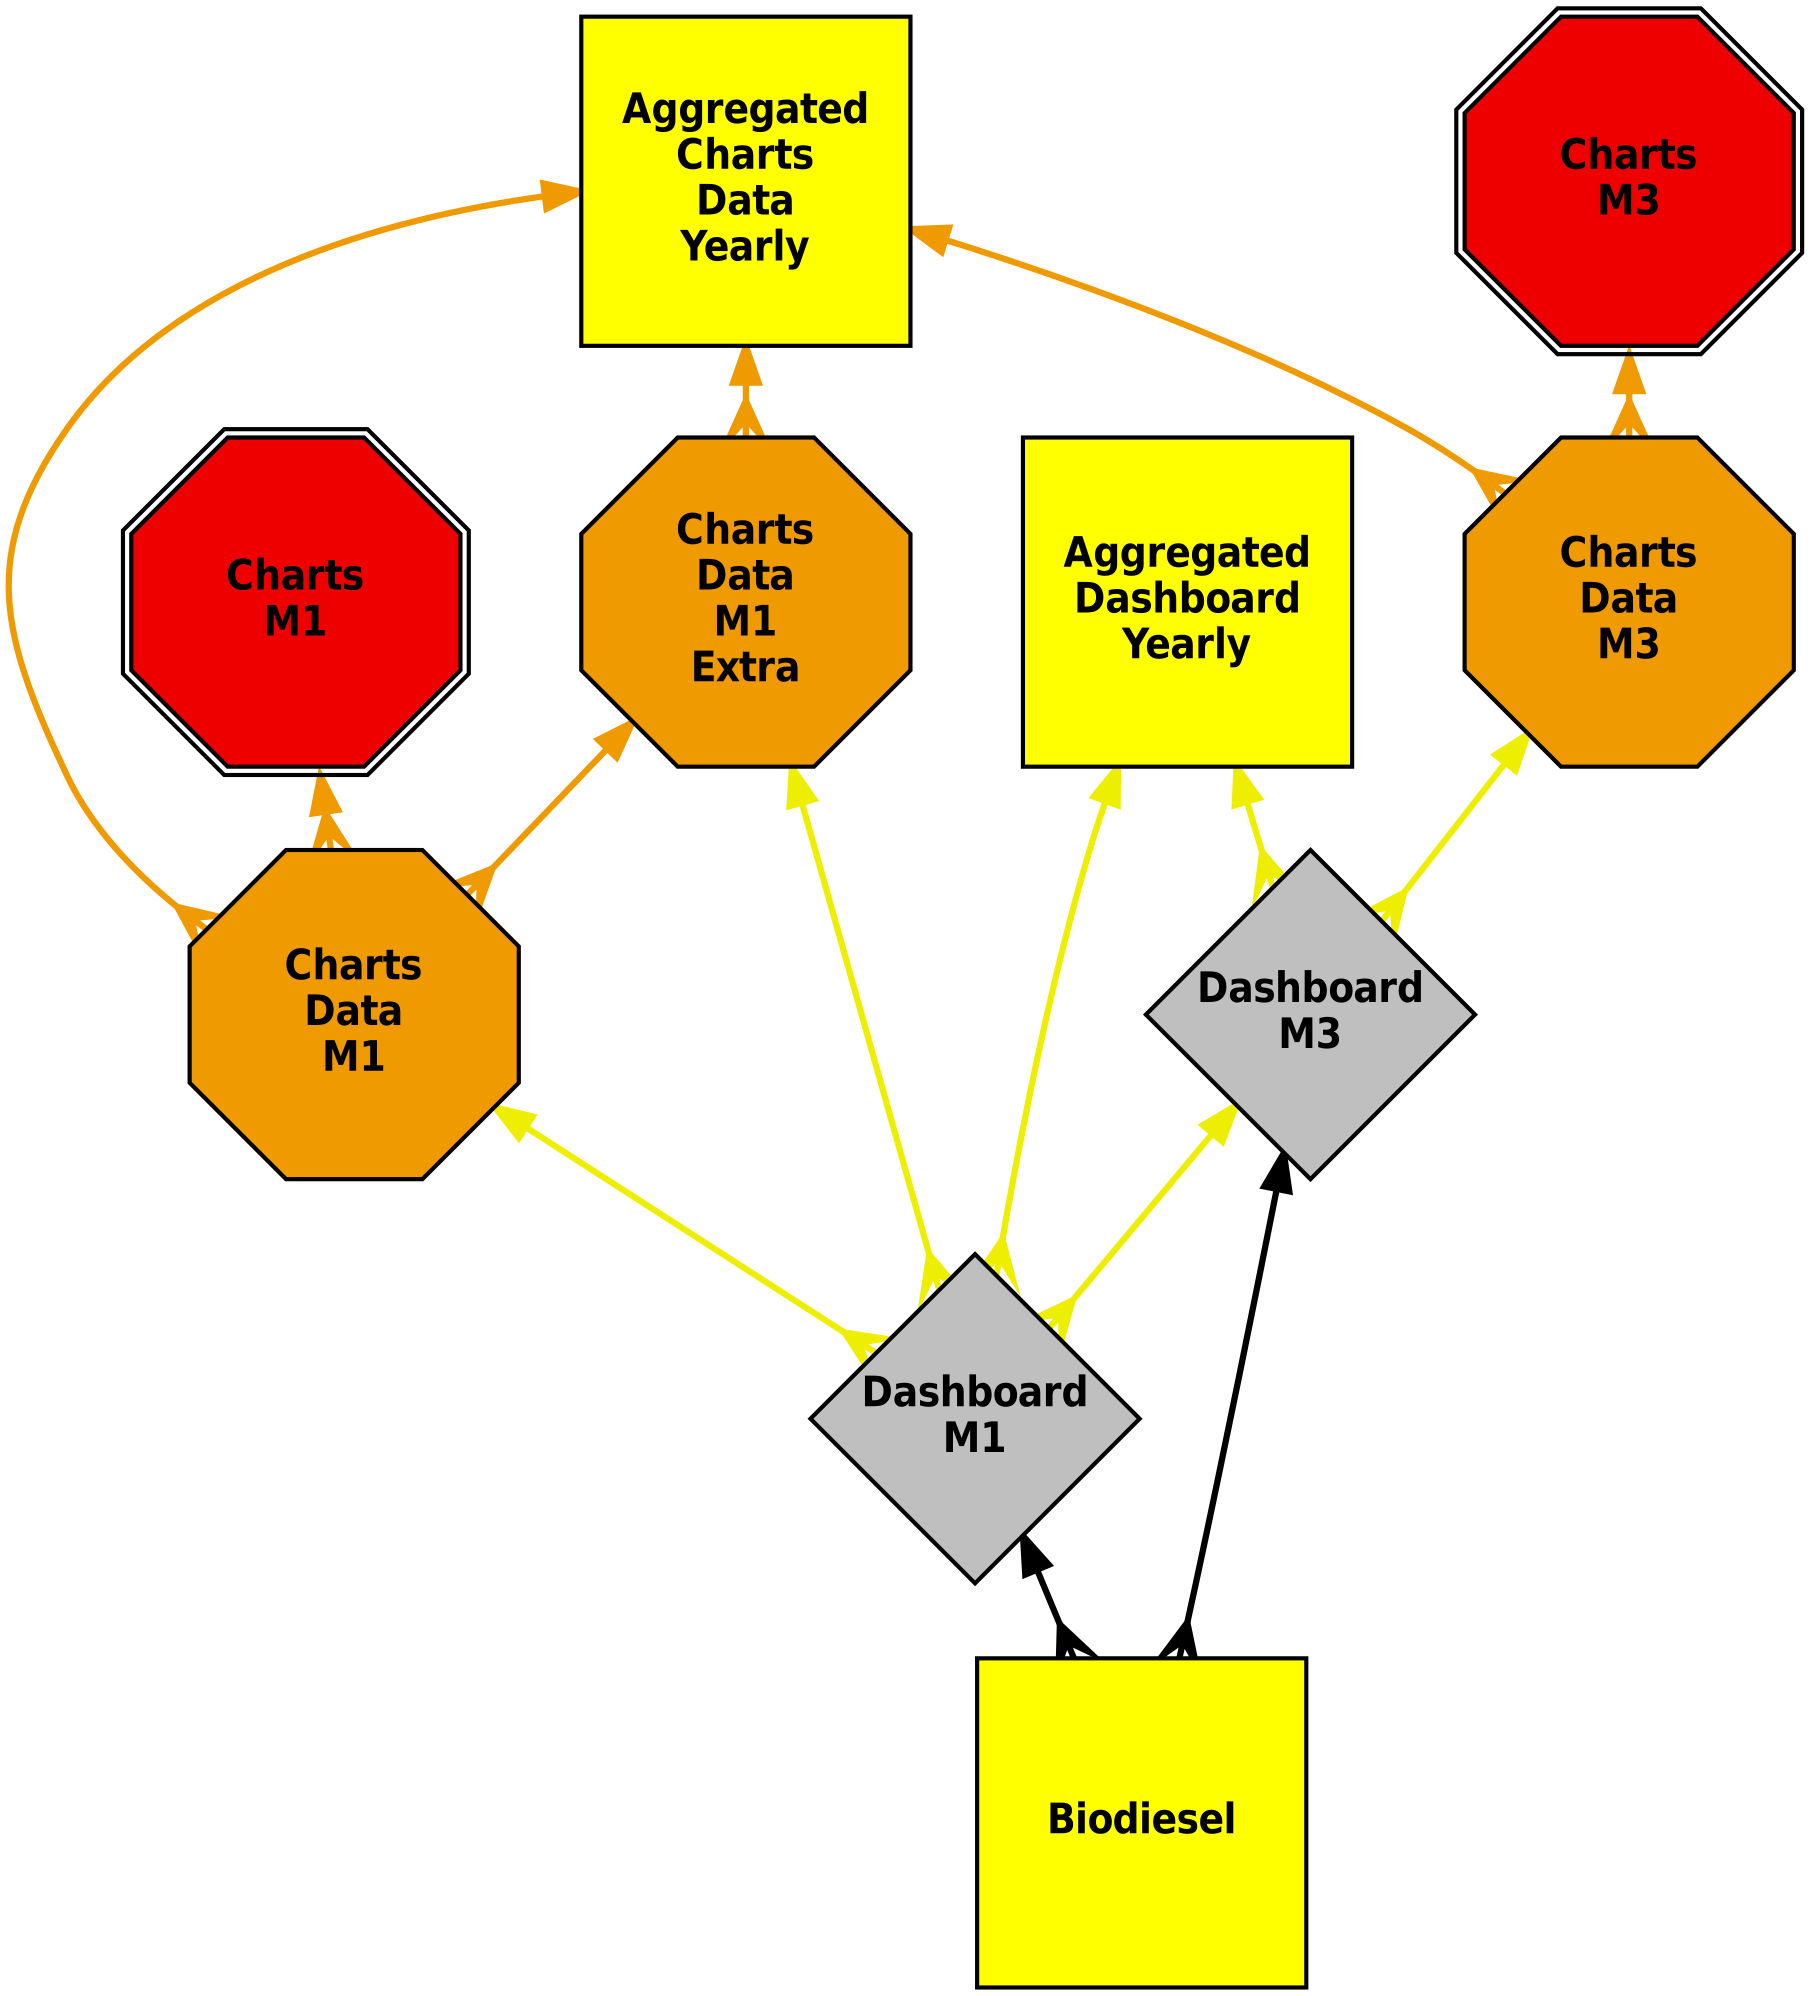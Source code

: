 digraph dependencies {
layers="one:two:three";
outputorder="edgesfirst";
nodesep=0.75;
Biodiesel [layer="two"] [style="filled"] [height="2.2"] [shape="box"] [fontsize="20"] [fillcolor="yellow"] [fontname="Helvetica-Narrow-Bold"] [fixedsize="true"] [label="Biodiesel"] [width="2.2"] [penwidth="2"];
Dashboard_M1 -> Biodiesel [layer="one"] [arrowhead="crow"] [color="black"] [arrowsize="1.75"] [dir="both"] [penwidth="3"];
Dashboard_M3 -> Biodiesel [layer="one"] [arrowhead="crow"] [color="black"] [arrowsize="1.75"] [dir="both"] [penwidth="3"];
Dashboard_M1 [layer="two"] [style="filled"] [height="2.2"] [shape="diamond"] [fontsize="20"] [fillcolor="grey75"] [fontname="Helvetica-Narrow-Bold"] [fixedsize="true"] [label="Dashboard\nM1"] [width="2.2"] [penwidth="2"];
Aggregated_Dashboard_Yearly -> Dashboard_M1 [layer="one"] [arrowhead="crow"] [color="yellow2"] [arrowsize="1.75"] [dir="both"] [penwidth="3"];
Charts_Data_M1 -> Dashboard_M1 [layer="one"] [arrowhead="crow"] [color="yellow2"] [arrowsize="1.75"] [dir="both"] [penwidth="3"];
Charts_Data_M1_Extra -> Dashboard_M1 [layer="one"] [arrowhead="crow"] [color="yellow2"] [arrowsize="1.75"] [dir="both"] [penwidth="3"];
Dashboard_M3 -> Dashboard_M1 [layer="one"] [arrowhead="crow"] [color="yellow2"] [arrowsize="1.75"] [dir="both"] [penwidth="3"];
Dashboard_M3 [layer="two"] [style="filled"] [height="2.2"] [shape="diamond"] [fontsize="20"] [fillcolor="grey75"] [fontname="Helvetica-Narrow-Bold"] [fixedsize="true"] [label="Dashboard\nM3"] [width="2.2"] [penwidth="2"];
Aggregated_Dashboard_Yearly -> Dashboard_M3 [layer="one"] [arrowhead="crow"] [color="yellow2"] [arrowsize="1.75"] [dir="both"] [penwidth="3"];
Charts_Data_M3 -> Dashboard_M3 [layer="one"] [arrowhead="crow"] [color="yellow2"] [arrowsize="1.75"] [dir="both"] [penwidth="3"];
Aggregated_Dashboard_Yearly [layer="two"] [style="filled"] [height="2.2"] [shape="box"] [fontsize="20"] [fillcolor="yellow"] [fontname="Helvetica-Narrow-Bold"] [fixedsize="true"] [label="Aggregated\nDashboard\nYearly"] [width="2.2"] [penwidth="2"];
Charts_Data_M1 [layer="two"] [style="filled"] [height="2.2"] [shape="octagon"] [fontsize="20"] [fillcolor="orange2"] [fontname="Helvetica-Narrow-Bold"] [fixedsize="true"] [label="Charts\nData\nM1"] [width="2.2"] [penwidth="2"];
Aggregated_Charts_Data_Yearly -> Charts_Data_M1 [layer="one"] [arrowhead="crow"] [color="orange2"] [arrowsize="1.75"] [dir="both"] [penwidth="3"];
Charts_Data_M1_Extra -> Charts_Data_M1 [layer="one"] [arrowhead="crow"] [color="orange2"] [arrowsize="1.75"] [dir="both"] [penwidth="3"];
Charts_M1 -> Charts_Data_M1 [layer="one"] [arrowhead="crow"] [color="orange2"] [arrowsize="1.75"] [dir="both"] [penwidth="3"];
Charts_Data_M1_Extra [layer="two"] [style="filled"] [height="2.2"] [shape="octagon"] [fontsize="20"] [fillcolor="orange2"] [fontname="Helvetica-Narrow-Bold"] [fixedsize="true"] [label="Charts\nData\nM1\nExtra"] [width="2.2"] [penwidth="2"];
Aggregated_Charts_Data_Yearly -> Charts_Data_M1_Extra [layer="one"] [arrowhead="crow"] [color="orange2"] [arrowsize="1.75"] [dir="both"] [penwidth="3"];
Charts_Data_M3 [layer="two"] [style="filled"] [height="2.2"] [shape="octagon"] [fontsize="20"] [fillcolor="orange2"] [fontname="Helvetica-Narrow-Bold"] [fixedsize="true"] [label="Charts\nData\nM3"] [width="2.2"] [penwidth="2"];
Aggregated_Charts_Data_Yearly -> Charts_Data_M3 [layer="one"] [arrowhead="crow"] [color="orange2"] [arrowsize="1.75"] [dir="both"] [penwidth="3"];
Charts_M3 -> Charts_Data_M3 [layer="one"] [arrowhead="crow"] [color="orange2"] [arrowsize="1.75"] [dir="both"] [penwidth="3"];
Aggregated_Charts_Data_Yearly [layer="two"] [style="filled"] [height="2.2"] [shape="box"] [fontsize="20"] [fillcolor="yellow"] [fontname="Helvetica-Narrow-Bold"] [fixedsize="true"] [label="Aggregated\nCharts\nData\nYearly"] [width="2.2"] [penwidth="2"];
Charts_M1 [layer="two"] [style="filled"] [height="2.2"] [shape="doubleoctagon"] [fontsize="20"] [fillcolor="red2"] [fontname="Helvetica-Narrow-Bold"] [fixedsize="true"] [label="Charts\nM1"] [width="2.2"] [penwidth="2"];
Charts_M3 [layer="two"] [style="filled"] [height="2.2"] [shape="doubleoctagon"] [fontsize="20"] [fillcolor="red2"] [fontname="Helvetica-Narrow-Bold"] [fixedsize="true"] [label="Charts\nM3"] [width="2.2"] [penwidth="2"];
}